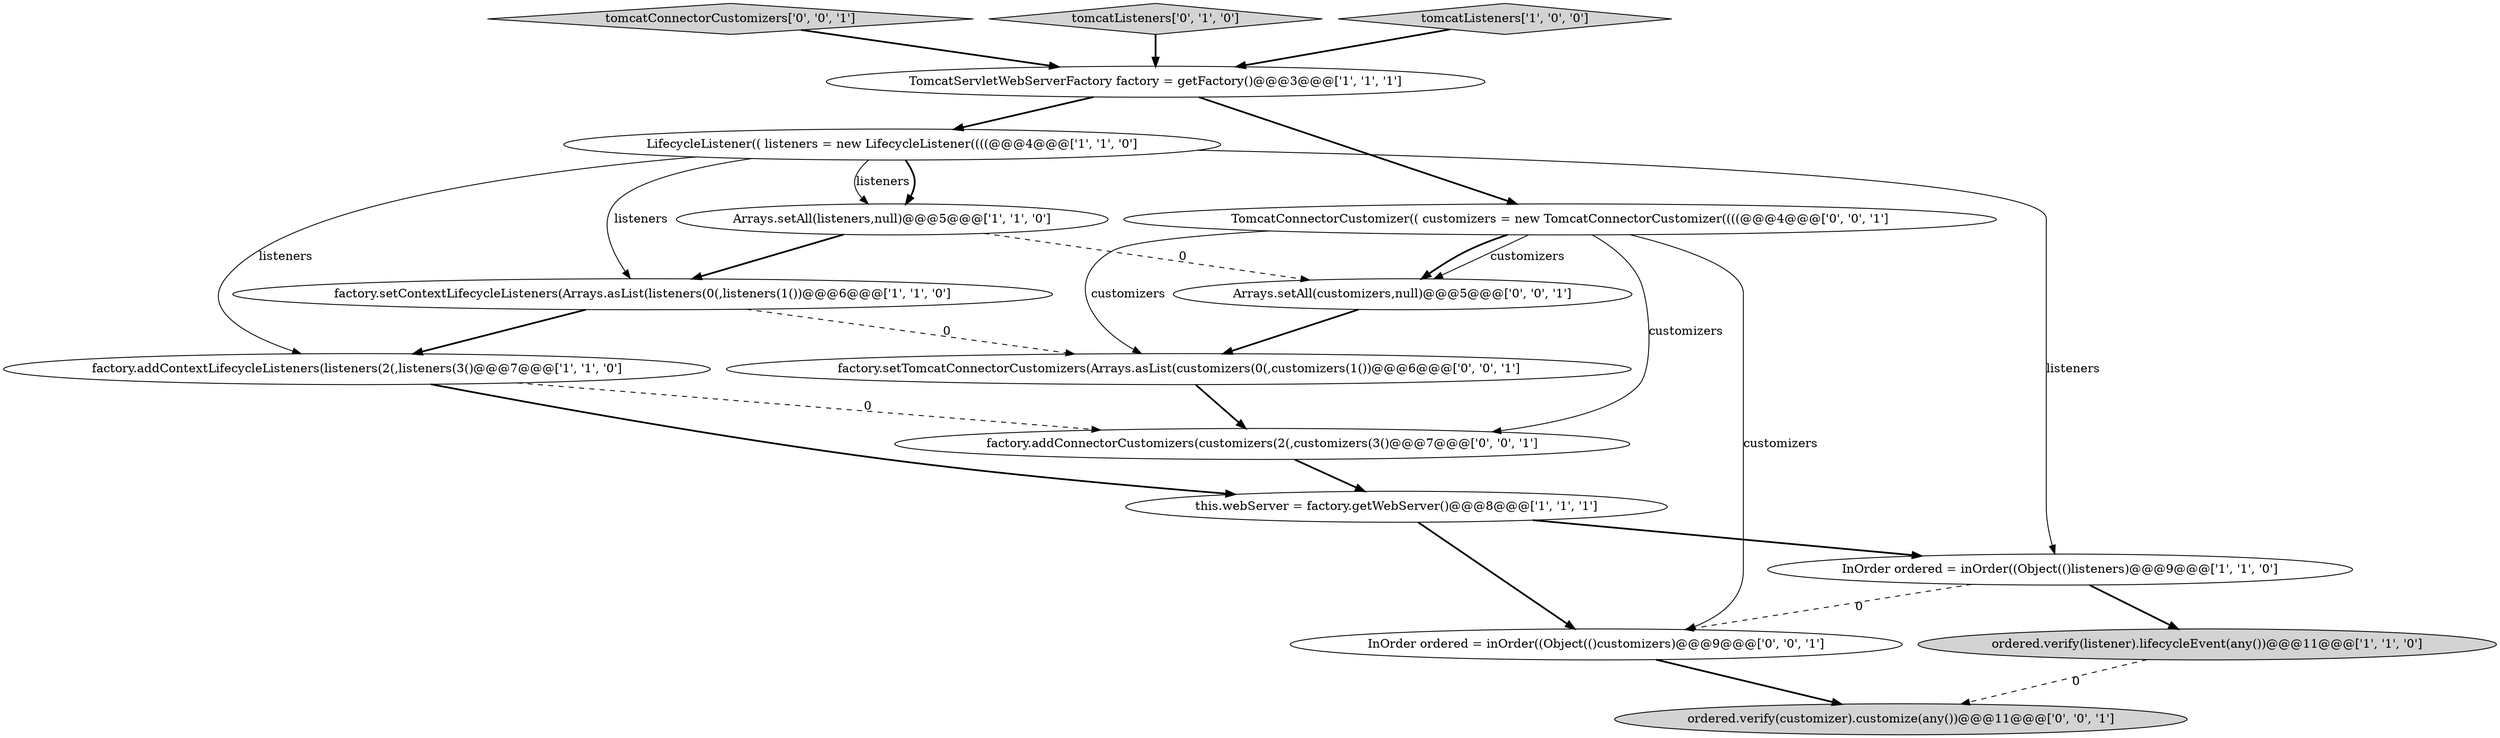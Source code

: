 digraph {
8 [style = filled, label = "this.webServer = factory.getWebServer()@@@8@@@['1', '1', '1']", fillcolor = white, shape = ellipse image = "AAA0AAABBB1BBB"];
5 [style = filled, label = "InOrder ordered = inOrder((Object(()listeners)@@@9@@@['1', '1', '0']", fillcolor = white, shape = ellipse image = "AAA0AAABBB1BBB"];
14 [style = filled, label = "TomcatConnectorCustomizer(( customizers = new TomcatConnectorCustomizer((((@@@4@@@['0', '0', '1']", fillcolor = white, shape = ellipse image = "AAA0AAABBB3BBB"];
15 [style = filled, label = "InOrder ordered = inOrder((Object(()customizers)@@@9@@@['0', '0', '1']", fillcolor = white, shape = ellipse image = "AAA0AAABBB3BBB"];
12 [style = filled, label = "Arrays.setAll(customizers,null)@@@5@@@['0', '0', '1']", fillcolor = white, shape = ellipse image = "AAA0AAABBB3BBB"];
11 [style = filled, label = "ordered.verify(customizer).customize(any())@@@11@@@['0', '0', '1']", fillcolor = lightgray, shape = ellipse image = "AAA0AAABBB3BBB"];
16 [style = filled, label = "factory.setTomcatConnectorCustomizers(Arrays.asList(customizers(0(,customizers(1())@@@6@@@['0', '0', '1']", fillcolor = white, shape = ellipse image = "AAA0AAABBB3BBB"];
13 [style = filled, label = "tomcatConnectorCustomizers['0', '0', '1']", fillcolor = lightgray, shape = diamond image = "AAA0AAABBB3BBB"];
6 [style = filled, label = "ordered.verify(listener).lifecycleEvent(any())@@@11@@@['1', '1', '0']", fillcolor = lightgray, shape = ellipse image = "AAA0AAABBB1BBB"];
0 [style = filled, label = "TomcatServletWebServerFactory factory = getFactory()@@@3@@@['1', '1', '1']", fillcolor = white, shape = ellipse image = "AAA0AAABBB1BBB"];
9 [style = filled, label = "tomcatListeners['0', '1', '0']", fillcolor = lightgray, shape = diamond image = "AAA0AAABBB2BBB"];
10 [style = filled, label = "factory.addConnectorCustomizers(customizers(2(,customizers(3()@@@7@@@['0', '0', '1']", fillcolor = white, shape = ellipse image = "AAA0AAABBB3BBB"];
4 [style = filled, label = "factory.addContextLifecycleListeners(listeners(2(,listeners(3()@@@7@@@['1', '1', '0']", fillcolor = white, shape = ellipse image = "AAA0AAABBB1BBB"];
7 [style = filled, label = "Arrays.setAll(listeners,null)@@@5@@@['1', '1', '0']", fillcolor = white, shape = ellipse image = "AAA0AAABBB1BBB"];
2 [style = filled, label = "factory.setContextLifecycleListeners(Arrays.asList(listeners(0(,listeners(1())@@@6@@@['1', '1', '0']", fillcolor = white, shape = ellipse image = "AAA0AAABBB1BBB"];
3 [style = filled, label = "tomcatListeners['1', '0', '0']", fillcolor = lightgray, shape = diamond image = "AAA0AAABBB1BBB"];
1 [style = filled, label = "LifecycleListener(( listeners = new LifecycleListener((((@@@4@@@['1', '1', '0']", fillcolor = white, shape = ellipse image = "AAA0AAABBB1BBB"];
8->15 [style = bold, label=""];
9->0 [style = bold, label=""];
16->10 [style = bold, label=""];
6->11 [style = dashed, label="0"];
14->16 [style = solid, label="customizers"];
1->5 [style = solid, label="listeners"];
12->16 [style = bold, label=""];
14->10 [style = solid, label="customizers"];
2->4 [style = bold, label=""];
1->7 [style = bold, label=""];
3->0 [style = bold, label=""];
14->12 [style = solid, label="customizers"];
0->14 [style = bold, label=""];
5->6 [style = bold, label=""];
8->5 [style = bold, label=""];
10->8 [style = bold, label=""];
15->11 [style = bold, label=""];
7->2 [style = bold, label=""];
0->1 [style = bold, label=""];
2->16 [style = dashed, label="0"];
14->12 [style = bold, label=""];
1->4 [style = solid, label="listeners"];
7->12 [style = dashed, label="0"];
4->8 [style = bold, label=""];
14->15 [style = solid, label="customizers"];
4->10 [style = dashed, label="0"];
5->15 [style = dashed, label="0"];
1->2 [style = solid, label="listeners"];
13->0 [style = bold, label=""];
1->7 [style = solid, label="listeners"];
}
